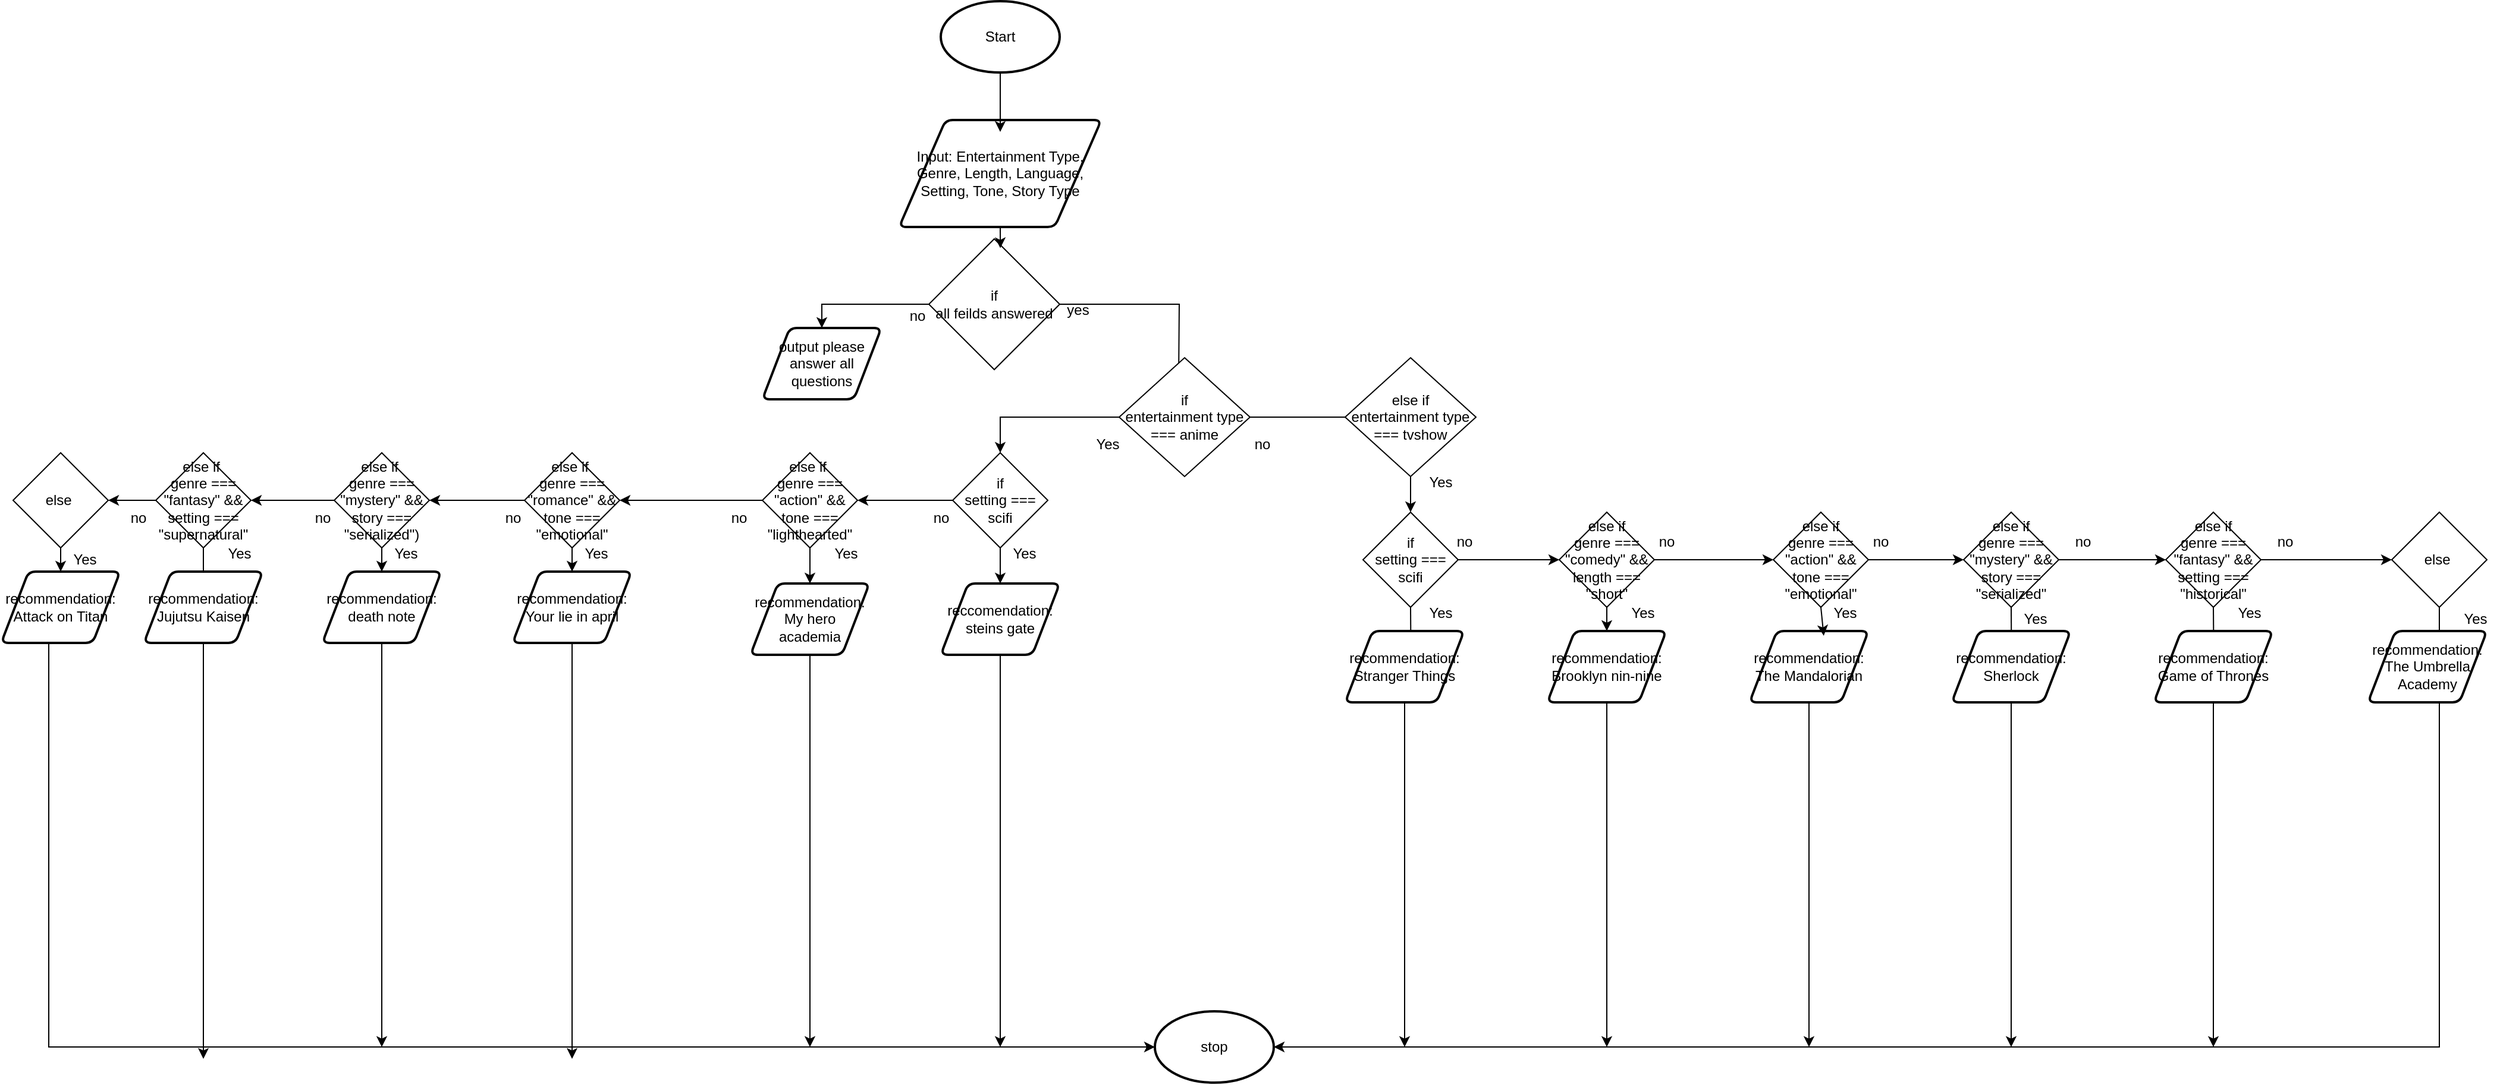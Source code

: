 <mxfile>
    <diagram id="HIP3nbAZw_EuaXWnEj3U" name="TV Show Recommender">
        <mxGraphModel dx="445" dy="371" grid="1" gridSize="10" guides="1" tooltips="1" connect="1" arrows="1" fold="1" page="1" pageScale="1" pageWidth="850" pageHeight="1100" math="0" shadow="0">
            <root>
                <mxCell id="0"/>
                <mxCell id="1" parent="0"/>
                <mxCell id="46" value="Start" style="strokeWidth=2;html=1;shape=mxgraph.flowchart.start_1;whiteSpace=wrap;" vertex="1" parent="1">
                    <mxGeometry x="1120" y="20" width="100" height="60" as="geometry"/>
                </mxCell>
                <mxCell id="47" value="&lt;span style=&quot;color: rgb(0, 0, 0);&quot;&gt;Input: Entertainment Type, Genre, Length, Language, Setting, Tone, Story Type&lt;/span&gt;" style="shape=parallelogram;html=1;strokeWidth=2;perimeter=parallelogramPerimeter;whiteSpace=wrap;rounded=1;arcSize=12;size=0.23;" vertex="1" parent="1">
                    <mxGeometry x="1085" y="120" width="170" height="90" as="geometry"/>
                </mxCell>
                <mxCell id="53" style="edgeStyle=orthogonalEdgeStyle;html=1;entryX=0.5;entryY=0;entryDx=0;entryDy=0;rounded=0;curved=0;" edge="1" parent="1" source="49" target="52">
                    <mxGeometry relative="1" as="geometry">
                        <mxPoint x="1020" y="270" as="targetPoint"/>
                    </mxGeometry>
                </mxCell>
                <mxCell id="55" style="edgeStyle=orthogonalEdgeStyle;html=1;rounded=0;curved=0;" edge="1" parent="1" source="49">
                    <mxGeometry relative="1" as="geometry">
                        <mxPoint x="1320" y="340" as="targetPoint"/>
                    </mxGeometry>
                </mxCell>
                <mxCell id="49" value="if&lt;div&gt;all feilds answered&lt;/div&gt;" style="rhombus;whiteSpace=wrap;html=1;" vertex="1" parent="1">
                    <mxGeometry x="1110" y="220" width="110" height="110" as="geometry"/>
                </mxCell>
                <mxCell id="50" value="yes" style="text;html=1;align=center;verticalAlign=middle;resizable=0;points=[];autosize=1;strokeColor=none;fillColor=none;" vertex="1" parent="1">
                    <mxGeometry x="1215" y="265" width="40" height="30" as="geometry"/>
                </mxCell>
                <mxCell id="51" value="no" style="text;html=1;align=center;verticalAlign=middle;resizable=0;points=[];autosize=1;strokeColor=none;fillColor=none;" vertex="1" parent="1">
                    <mxGeometry x="1080" y="270" width="40" height="30" as="geometry"/>
                </mxCell>
                <mxCell id="52" value="output please answer all questions" style="shape=parallelogram;html=1;strokeWidth=2;perimeter=parallelogramPerimeter;whiteSpace=wrap;rounded=1;arcSize=12;size=0.23;" vertex="1" parent="1">
                    <mxGeometry x="970" y="295" width="100" height="60" as="geometry"/>
                </mxCell>
                <mxCell id="54" style="edgeStyle=none;html=1;exitX=0.5;exitY=1;exitDx=0;exitDy=0;entryX=0.546;entryY=0.071;entryDx=0;entryDy=0;entryPerimeter=0;" edge="1" parent="1" source="47" target="49">
                    <mxGeometry relative="1" as="geometry"/>
                </mxCell>
                <mxCell id="57" style="edgeStyle=none;html=1;" edge="1" parent="1" source="56">
                    <mxGeometry relative="1" as="geometry">
                        <mxPoint x="1480" y="370" as="targetPoint"/>
                    </mxGeometry>
                </mxCell>
                <mxCell id="58" style="edgeStyle=orthogonalEdgeStyle;html=1;entryX=0.5;entryY=0;entryDx=0;entryDy=0;rounded=0;curved=0;" edge="1" parent="1" source="56" target="59">
                    <mxGeometry relative="1" as="geometry">
                        <mxPoint x="1190" y="370" as="targetPoint"/>
                    </mxGeometry>
                </mxCell>
                <mxCell id="56" value="if&lt;div&gt;entertainment type === anime&lt;/div&gt;" style="rhombus;whiteSpace=wrap;html=1;" vertex="1" parent="1">
                    <mxGeometry x="1270" y="320" width="110" height="100" as="geometry"/>
                </mxCell>
                <mxCell id="61" style="edgeStyle=none;html=1;entryX=0.5;entryY=0;entryDx=0;entryDy=0;" edge="1" parent="1" source="59" target="60">
                    <mxGeometry relative="1" as="geometry"/>
                </mxCell>
                <mxCell id="63" style="edgeStyle=none;html=1;" edge="1" parent="1" source="59">
                    <mxGeometry relative="1" as="geometry">
                        <mxPoint x="1050" y="440" as="targetPoint"/>
                    </mxGeometry>
                </mxCell>
                <mxCell id="59" value="if&lt;div&gt;setting === scifi&lt;/div&gt;" style="rhombus;whiteSpace=wrap;html=1;" vertex="1" parent="1">
                    <mxGeometry x="1130" y="400" width="80" height="80" as="geometry"/>
                </mxCell>
                <mxCell id="94" style="edgeStyle=none;html=1;" edge="1" parent="1" source="60">
                    <mxGeometry relative="1" as="geometry">
                        <mxPoint x="1170" y="900" as="targetPoint"/>
                    </mxGeometry>
                </mxCell>
                <mxCell id="60" value="reccomendation: steins gate" style="shape=parallelogram;html=1;strokeWidth=2;perimeter=parallelogramPerimeter;whiteSpace=wrap;rounded=1;arcSize=12;size=0.23;" vertex="1" parent="1">
                    <mxGeometry x="1120" y="510" width="100" height="60" as="geometry"/>
                </mxCell>
                <mxCell id="62" value="stop" style="strokeWidth=2;html=1;shape=mxgraph.flowchart.start_1;whiteSpace=wrap;" vertex="1" parent="1">
                    <mxGeometry x="1300" y="870" width="100" height="60" as="geometry"/>
                </mxCell>
                <mxCell id="65" style="edgeStyle=none;html=1;" edge="1" parent="1" source="66">
                    <mxGeometry relative="1" as="geometry">
                        <mxPoint x="1010" y="530" as="targetPoint"/>
                    </mxGeometry>
                </mxCell>
                <mxCell id="67" style="edgeStyle=none;html=1;entryX=1;entryY=0.5;entryDx=0;entryDy=0;" edge="1" parent="1" source="64" target="68">
                    <mxGeometry relative="1" as="geometry">
                        <mxPoint x="820" y="450" as="targetPoint"/>
                    </mxGeometry>
                </mxCell>
                <mxCell id="64" value="else if&amp;nbsp;&lt;div&gt;genre === &quot;action&quot; &amp;amp;&amp;amp; tone === &quot;lighthearted&quot;&lt;/div&gt;" style="rhombus;whiteSpace=wrap;html=1;" vertex="1" parent="1">
                    <mxGeometry x="970" y="400" width="80" height="80" as="geometry"/>
                </mxCell>
                <mxCell id="69" style="edgeStyle=none;html=1;" edge="1" parent="1" source="68" target="70">
                    <mxGeometry relative="1" as="geometry">
                        <mxPoint x="810" y="510" as="targetPoint"/>
                    </mxGeometry>
                </mxCell>
                <mxCell id="71" style="edgeStyle=none;html=1;" edge="1" parent="1" source="72">
                    <mxGeometry relative="1" as="geometry">
                        <mxPoint x="630" y="440" as="targetPoint"/>
                    </mxGeometry>
                </mxCell>
                <mxCell id="68" value="else if&amp;nbsp;&lt;div&gt;genre === &quot;romance&quot; &amp;amp;&amp;amp; tone === &quot;emotional&quot;&lt;/div&gt;" style="rhombus;whiteSpace=wrap;html=1;" vertex="1" parent="1">
                    <mxGeometry x="770" y="400" width="80" height="80" as="geometry"/>
                </mxCell>
                <mxCell id="91" style="edgeStyle=none;html=1;" edge="1" parent="1" source="70">
                    <mxGeometry relative="1" as="geometry">
                        <mxPoint x="810" y="910" as="targetPoint"/>
                    </mxGeometry>
                </mxCell>
                <mxCell id="70" value="recommendation: Your lie in april" style="shape=parallelogram;html=1;strokeWidth=2;perimeter=parallelogramPerimeter;whiteSpace=wrap;rounded=1;arcSize=12;size=0.23;" vertex="1" parent="1">
                    <mxGeometry x="760" y="500" width="100" height="60" as="geometry"/>
                </mxCell>
                <mxCell id="73" style="edgeStyle=none;html=1;" edge="1" parent="1" source="72" target="74">
                    <mxGeometry relative="1" as="geometry">
                        <mxPoint x="600" y="510" as="targetPoint"/>
                    </mxGeometry>
                </mxCell>
                <mxCell id="90" style="edgeStyle=none;html=1;" edge="1" parent="1" source="74">
                    <mxGeometry relative="1" as="geometry">
                        <mxPoint x="650" y="900" as="targetPoint"/>
                    </mxGeometry>
                </mxCell>
                <mxCell id="74" value="recommendation: death note" style="shape=parallelogram;html=1;strokeWidth=2;perimeter=parallelogramPerimeter;whiteSpace=wrap;rounded=1;arcSize=12;size=0.23;" vertex="1" parent="1">
                    <mxGeometry x="600" y="500" width="100" height="60" as="geometry"/>
                </mxCell>
                <mxCell id="75" value="" style="edgeStyle=none;html=1;" edge="1" parent="1" source="64" target="66">
                    <mxGeometry relative="1" as="geometry">
                        <mxPoint x="1010" y="530" as="targetPoint"/>
                        <mxPoint x="1010" y="480" as="sourcePoint"/>
                    </mxGeometry>
                </mxCell>
                <mxCell id="93" style="edgeStyle=none;html=1;" edge="1" parent="1" source="66">
                    <mxGeometry relative="1" as="geometry">
                        <mxPoint x="1010" y="900" as="targetPoint"/>
                    </mxGeometry>
                </mxCell>
                <mxCell id="66" value="recommendation: My hero academia" style="shape=parallelogram;html=1;strokeWidth=2;perimeter=parallelogramPerimeter;whiteSpace=wrap;rounded=1;arcSize=12;size=0.23;" vertex="1" parent="1">
                    <mxGeometry x="960" y="510" width="100" height="60" as="geometry"/>
                </mxCell>
                <mxCell id="79" style="edgeStyle=none;html=1;" edge="1" parent="1" source="76">
                    <mxGeometry relative="1" as="geometry">
                        <mxPoint x="500" y="510" as="targetPoint"/>
                    </mxGeometry>
                </mxCell>
                <mxCell id="81" style="edgeStyle=none;html=1;" edge="1" parent="1" source="76">
                    <mxGeometry relative="1" as="geometry">
                        <mxPoint x="420" y="440" as="targetPoint"/>
                    </mxGeometry>
                </mxCell>
                <mxCell id="76" value="else if&amp;nbsp;&lt;div&gt;genre === &quot;fantasy&quot; &amp;amp;&amp;amp; setting === &quot;supernatural&quot;&lt;/div&gt;" style="rhombus;whiteSpace=wrap;html=1;" vertex="1" parent="1">
                    <mxGeometry x="460" y="400" width="80" height="80" as="geometry"/>
                </mxCell>
                <mxCell id="77" value="" style="edgeStyle=none;html=1;" edge="1" parent="1" source="68" target="72">
                    <mxGeometry relative="1" as="geometry">
                        <mxPoint x="630" y="440" as="targetPoint"/>
                        <mxPoint x="770" y="440" as="sourcePoint"/>
                    </mxGeometry>
                </mxCell>
                <mxCell id="78" style="edgeStyle=none;html=1;entryX=1;entryY=0.5;entryDx=0;entryDy=0;" edge="1" parent="1" source="72" target="76">
                    <mxGeometry relative="1" as="geometry"/>
                </mxCell>
                <mxCell id="72" value="else if&amp;nbsp;&lt;div&gt;genre === &quot;mystery&quot; &amp;amp;&amp;amp; story === &quot;serialized&quot;)&lt;/div&gt;" style="rhombus;whiteSpace=wrap;html=1;" vertex="1" parent="1">
                    <mxGeometry x="610" y="400" width="80" height="80" as="geometry"/>
                </mxCell>
                <mxCell id="89" style="edgeStyle=none;html=1;" edge="1" parent="1" source="80">
                    <mxGeometry relative="1" as="geometry">
                        <mxPoint x="500" y="910" as="targetPoint"/>
                    </mxGeometry>
                </mxCell>
                <mxCell id="80" value="recommendation: Jujutsu Kaisen" style="shape=parallelogram;html=1;strokeWidth=2;perimeter=parallelogramPerimeter;whiteSpace=wrap;rounded=1;arcSize=12;size=0.23;" vertex="1" parent="1">
                    <mxGeometry x="450" y="500" width="100" height="60" as="geometry"/>
                </mxCell>
                <mxCell id="83" style="edgeStyle=none;html=1;" edge="1" parent="1" source="84">
                    <mxGeometry relative="1" as="geometry">
                        <mxPoint x="380" y="520" as="targetPoint"/>
                    </mxGeometry>
                </mxCell>
                <mxCell id="82" value="else&amp;nbsp;" style="rhombus;whiteSpace=wrap;html=1;" vertex="1" parent="1">
                    <mxGeometry x="340" y="400" width="80" height="80" as="geometry"/>
                </mxCell>
                <mxCell id="85" value="" style="edgeStyle=none;html=1;" edge="1" parent="1" source="82" target="84">
                    <mxGeometry relative="1" as="geometry">
                        <mxPoint x="380" y="520" as="targetPoint"/>
                        <mxPoint x="380" y="480" as="sourcePoint"/>
                    </mxGeometry>
                </mxCell>
                <mxCell id="88" style="edgeStyle=orthogonalEdgeStyle;html=1;entryX=0;entryY=0.5;entryDx=0;entryDy=0;entryPerimeter=0;elbow=vertical;rounded=0;curved=0;" edge="1" parent="1" source="84" target="62">
                    <mxGeometry relative="1" as="geometry">
                        <mxPoint x="380" y="970" as="targetPoint"/>
                        <Array as="points">
                            <mxPoint x="370" y="900"/>
                        </Array>
                    </mxGeometry>
                </mxCell>
                <mxCell id="84" value="recommendation: Attack on Titan" style="shape=parallelogram;html=1;strokeWidth=2;perimeter=parallelogramPerimeter;whiteSpace=wrap;rounded=1;arcSize=12;size=0.23;" vertex="1" parent="1">
                    <mxGeometry x="330" y="500" width="100" height="60" as="geometry"/>
                </mxCell>
                <mxCell id="95" value="Yes" style="text;html=1;align=center;verticalAlign=middle;resizable=0;points=[];autosize=1;strokeColor=none;fillColor=none;" vertex="1" parent="1">
                    <mxGeometry x="1240" y="378" width="40" height="30" as="geometry"/>
                </mxCell>
                <mxCell id="98" style="edgeStyle=none;html=1;" edge="1" parent="1" source="97">
                    <mxGeometry relative="1" as="geometry">
                        <mxPoint x="1515" y="450" as="targetPoint"/>
                    </mxGeometry>
                </mxCell>
                <mxCell id="97" value="else if&lt;div&gt;entertainment type === tvshow&lt;/div&gt;" style="rhombus;whiteSpace=wrap;html=1;" vertex="1" parent="1">
                    <mxGeometry x="1460" y="320" width="110" height="100" as="geometry"/>
                </mxCell>
                <mxCell id="104" style="edgeStyle=none;html=1;" edge="1" parent="1" source="99">
                    <mxGeometry relative="1" as="geometry">
                        <mxPoint x="1640" y="490" as="targetPoint"/>
                    </mxGeometry>
                </mxCell>
                <mxCell id="99" value="if&lt;div&gt;setting === scifi&lt;/div&gt;" style="rhombus;whiteSpace=wrap;html=1;" vertex="1" parent="1">
                    <mxGeometry x="1475" y="450" width="80" height="80" as="geometry"/>
                </mxCell>
                <mxCell id="102" style="edgeStyle=none;html=1;exitX=0.5;exitY=1;exitDx=0;exitDy=0;entryX=0.553;entryY=0.333;entryDx=0;entryDy=0;entryPerimeter=0;" edge="1" parent="1" source="99">
                    <mxGeometry relative="1" as="geometry">
                        <mxPoint x="1515.3" y="569.98" as="targetPoint"/>
                    </mxGeometry>
                </mxCell>
                <mxCell id="135" style="edgeStyle=none;html=1;" edge="1" parent="1" source="103">
                    <mxGeometry relative="1" as="geometry">
                        <mxPoint x="1510" y="900" as="targetPoint"/>
                    </mxGeometry>
                </mxCell>
                <mxCell id="103" value="recommendation: Stranger Things" style="shape=parallelogram;html=1;strokeWidth=2;perimeter=parallelogramPerimeter;whiteSpace=wrap;rounded=1;arcSize=12;size=0.23;" vertex="1" parent="1">
                    <mxGeometry x="1460" y="550" width="100" height="60" as="geometry"/>
                </mxCell>
                <mxCell id="110" style="edgeStyle=none;html=1;entryX=0;entryY=0.5;entryDx=0;entryDy=0;" edge="1" parent="1" source="106" target="108">
                    <mxGeometry relative="1" as="geometry"/>
                </mxCell>
                <mxCell id="112" style="edgeStyle=none;html=1;exitX=0.5;exitY=1;exitDx=0;exitDy=0;entryX=0.5;entryY=0;entryDx=0;entryDy=0;" edge="1" parent="1" source="106" target="107">
                    <mxGeometry relative="1" as="geometry"/>
                </mxCell>
                <mxCell id="106" value="else if&lt;div&gt;genre === &quot;comedy&quot; &amp;amp;&amp;amp; length === &quot;short&quot;&lt;/div&gt;" style="rhombus;whiteSpace=wrap;html=1;" vertex="1" parent="1">
                    <mxGeometry x="1640" y="450" width="80" height="80" as="geometry"/>
                </mxCell>
                <mxCell id="134" style="edgeStyle=none;html=1;" edge="1" parent="1" source="107">
                    <mxGeometry relative="1" as="geometry">
                        <mxPoint x="1680" y="900" as="targetPoint"/>
                    </mxGeometry>
                </mxCell>
                <mxCell id="107" value="recommendation: Brooklyn nin-nine" style="shape=parallelogram;html=1;strokeWidth=2;perimeter=parallelogramPerimeter;whiteSpace=wrap;rounded=1;arcSize=12;size=0.23;" vertex="1" parent="1">
                    <mxGeometry x="1630" y="550" width="100" height="60" as="geometry"/>
                </mxCell>
                <mxCell id="124" value="" style="edgeStyle=none;html=1;" edge="1" parent="1" source="108" target="116">
                    <mxGeometry relative="1" as="geometry"/>
                </mxCell>
                <mxCell id="108" value="else if&lt;div&gt;genre === &quot;action&quot; &amp;amp;&amp;amp; tone === &quot;emotional&quot;&lt;/div&gt;" style="rhombus;whiteSpace=wrap;html=1;" vertex="1" parent="1">
                    <mxGeometry x="1820" y="450" width="80" height="80" as="geometry"/>
                </mxCell>
                <mxCell id="133" style="edgeStyle=none;html=1;" edge="1" parent="1" source="109">
                    <mxGeometry relative="1" as="geometry">
                        <mxPoint x="1850" y="900" as="targetPoint"/>
                    </mxGeometry>
                </mxCell>
                <mxCell id="109" value="recommendation: The Mandalorian" style="shape=parallelogram;html=1;strokeWidth=2;perimeter=parallelogramPerimeter;whiteSpace=wrap;rounded=1;arcSize=12;size=0.23;" vertex="1" parent="1">
                    <mxGeometry x="1800" y="550" width="100" height="60" as="geometry"/>
                </mxCell>
                <mxCell id="115" style="edgeStyle=none;html=1;exitX=0.5;exitY=1;exitDx=0;exitDy=0;entryX=0.624;entryY=0.066;entryDx=0;entryDy=0;entryPerimeter=0;" edge="1" parent="1" source="108" target="109">
                    <mxGeometry relative="1" as="geometry"/>
                </mxCell>
                <mxCell id="123" style="edgeStyle=none;html=1;entryX=0;entryY=0.5;entryDx=0;entryDy=0;" edge="1" parent="1" source="116" target="118">
                    <mxGeometry relative="1" as="geometry"/>
                </mxCell>
                <mxCell id="116" value="else if&lt;div&gt;genre === &quot;mystery&quot; &amp;amp;&amp;amp; story === &quot;serialized&quot;&lt;/div&gt;" style="rhombus;whiteSpace=wrap;html=1;" vertex="1" parent="1">
                    <mxGeometry x="1980" y="450" width="80" height="80" as="geometry"/>
                </mxCell>
                <mxCell id="122" style="edgeStyle=none;html=1;entryX=0;entryY=0.5;entryDx=0;entryDy=0;" edge="1" parent="1" source="118" target="120">
                    <mxGeometry relative="1" as="geometry"/>
                </mxCell>
                <mxCell id="118" value="else if&lt;div&gt;genre === &quot;fantasy&quot; &amp;amp;&amp;amp; setting === &quot;historical&quot;&lt;/div&gt;" style="rhombus;whiteSpace=wrap;html=1;" vertex="1" parent="1">
                    <mxGeometry x="2150" y="450" width="80" height="80" as="geometry"/>
                </mxCell>
                <mxCell id="125" style="edgeStyle=none;html=1;exitX=0.5;exitY=1;exitDx=0;exitDy=0;" edge="1" parent="1" source="120">
                    <mxGeometry relative="1" as="geometry">
                        <mxPoint x="2380" y="560" as="targetPoint"/>
                    </mxGeometry>
                </mxCell>
                <mxCell id="120" value="else&amp;nbsp;" style="rhombus;whiteSpace=wrap;html=1;" vertex="1" parent="1">
                    <mxGeometry x="2340" y="450" width="80" height="80" as="geometry"/>
                </mxCell>
                <mxCell id="130" style="edgeStyle=elbowEdgeStyle;html=1;rounded=0;curved=0;" edge="1" parent="1" source="121" target="62">
                    <mxGeometry relative="1" as="geometry">
                        <Array as="points">
                            <mxPoint x="2380" y="900"/>
                        </Array>
                    </mxGeometry>
                </mxCell>
                <mxCell id="121" value="recommendation: The Umbrella Academy" style="shape=parallelogram;html=1;strokeWidth=2;perimeter=parallelogramPerimeter;whiteSpace=wrap;rounded=1;arcSize=12;size=0.23;" vertex="1" parent="1">
                    <mxGeometry x="2320" y="550" width="100" height="60" as="geometry"/>
                </mxCell>
                <mxCell id="126" style="edgeStyle=none;html=1;exitX=0.5;exitY=1;exitDx=0;exitDy=0;entryX=0.603;entryY=0.333;entryDx=0;entryDy=0;entryPerimeter=0;" edge="1" parent="1" source="118">
                    <mxGeometry relative="1" as="geometry">
                        <mxPoint x="2190.3" y="569.98" as="targetPoint"/>
                    </mxGeometry>
                </mxCell>
                <mxCell id="131" style="edgeStyle=none;html=1;" edge="1" parent="1" source="127">
                    <mxGeometry relative="1" as="geometry">
                        <mxPoint x="2190" y="900" as="targetPoint"/>
                    </mxGeometry>
                </mxCell>
                <mxCell id="127" value="recommendation: Game of Thrones" style="shape=parallelogram;html=1;strokeWidth=2;perimeter=parallelogramPerimeter;whiteSpace=wrap;rounded=1;arcSize=12;size=0.23;" vertex="1" parent="1">
                    <mxGeometry x="2140" y="550" width="100" height="60" as="geometry"/>
                </mxCell>
                <mxCell id="128" style="edgeStyle=none;html=1;exitX=0.5;exitY=1;exitDx=0;exitDy=0;entryX=0.503;entryY=0.5;entryDx=0;entryDy=0;entryPerimeter=0;" edge="1" parent="1" source="116">
                    <mxGeometry relative="1" as="geometry">
                        <mxPoint x="2020.3" y="580" as="targetPoint"/>
                    </mxGeometry>
                </mxCell>
                <mxCell id="132" style="edgeStyle=none;html=1;" edge="1" parent="1" source="129">
                    <mxGeometry relative="1" as="geometry">
                        <mxPoint x="2020" y="900" as="targetPoint"/>
                    </mxGeometry>
                </mxCell>
                <mxCell id="129" value="recommendation: Sherlock" style="shape=parallelogram;html=1;strokeWidth=2;perimeter=parallelogramPerimeter;whiteSpace=wrap;rounded=1;arcSize=12;size=0.23;" vertex="1" parent="1">
                    <mxGeometry x="1970" y="550" width="100" height="60" as="geometry"/>
                </mxCell>
                <mxCell id="136" value="no" style="text;html=1;align=center;verticalAlign=middle;resizable=0;points=[];autosize=1;strokeColor=none;fillColor=none;" vertex="1" parent="1">
                    <mxGeometry x="1370" y="378" width="40" height="30" as="geometry"/>
                </mxCell>
                <mxCell id="137" value="Yes" style="text;html=1;align=center;verticalAlign=middle;resizable=0;points=[];autosize=1;strokeColor=none;fillColor=none;" vertex="1" parent="1">
                    <mxGeometry x="1170" y="470" width="40" height="30" as="geometry"/>
                </mxCell>
                <mxCell id="138" value="Yes" style="text;html=1;align=center;verticalAlign=middle;resizable=0;points=[];autosize=1;strokeColor=none;fillColor=none;" vertex="1" parent="1">
                    <mxGeometry x="1020" y="470" width="40" height="30" as="geometry"/>
                </mxCell>
                <mxCell id="139" value="Yes" style="text;html=1;align=center;verticalAlign=middle;resizable=0;points=[];autosize=1;strokeColor=none;fillColor=none;" vertex="1" parent="1">
                    <mxGeometry x="810" y="470" width="40" height="30" as="geometry"/>
                </mxCell>
                <mxCell id="140" value="Yes" style="text;html=1;align=center;verticalAlign=middle;resizable=0;points=[];autosize=1;strokeColor=none;fillColor=none;" vertex="1" parent="1">
                    <mxGeometry x="650" y="470" width="40" height="30" as="geometry"/>
                </mxCell>
                <mxCell id="141" value="Yes" style="text;html=1;align=center;verticalAlign=middle;resizable=0;points=[];autosize=1;strokeColor=none;fillColor=none;" vertex="1" parent="1">
                    <mxGeometry x="510" y="470" width="40" height="30" as="geometry"/>
                </mxCell>
                <mxCell id="142" value="Yes" style="text;html=1;align=center;verticalAlign=middle;resizable=0;points=[];autosize=1;strokeColor=none;fillColor=none;" vertex="1" parent="1">
                    <mxGeometry x="380" y="475" width="40" height="30" as="geometry"/>
                </mxCell>
                <mxCell id="143" value="no" style="text;html=1;align=center;verticalAlign=middle;resizable=0;points=[];autosize=1;strokeColor=none;fillColor=none;" vertex="1" parent="1">
                    <mxGeometry x="1100" y="440" width="40" height="30" as="geometry"/>
                </mxCell>
                <mxCell id="144" value="no" style="text;html=1;align=center;verticalAlign=middle;resizable=0;points=[];autosize=1;strokeColor=none;fillColor=none;" vertex="1" parent="1">
                    <mxGeometry x="930" y="440" width="40" height="30" as="geometry"/>
                </mxCell>
                <mxCell id="145" value="no" style="text;html=1;align=center;verticalAlign=middle;resizable=0;points=[];autosize=1;strokeColor=none;fillColor=none;" vertex="1" parent="1">
                    <mxGeometry x="740" y="440" width="40" height="30" as="geometry"/>
                </mxCell>
                <mxCell id="146" value="no" style="text;html=1;align=center;verticalAlign=middle;resizable=0;points=[];autosize=1;strokeColor=none;fillColor=none;" vertex="1" parent="1">
                    <mxGeometry x="580" y="440" width="40" height="30" as="geometry"/>
                </mxCell>
                <mxCell id="147" value="no" style="text;html=1;align=center;verticalAlign=middle;resizable=0;points=[];autosize=1;strokeColor=none;fillColor=none;" vertex="1" parent="1">
                    <mxGeometry x="425" y="440" width="40" height="30" as="geometry"/>
                </mxCell>
                <mxCell id="148" value="Yes" style="text;html=1;align=center;verticalAlign=middle;resizable=0;points=[];autosize=1;strokeColor=none;fillColor=none;" vertex="1" parent="1">
                    <mxGeometry x="1520" y="410" width="40" height="30" as="geometry"/>
                </mxCell>
                <mxCell id="149" value="Yes" style="text;html=1;align=center;verticalAlign=middle;resizable=0;points=[];autosize=1;strokeColor=none;fillColor=none;" vertex="1" parent="1">
                    <mxGeometry x="1520" y="520" width="40" height="30" as="geometry"/>
                </mxCell>
                <mxCell id="150" value="Yes" style="text;html=1;align=center;verticalAlign=middle;resizable=0;points=[];autosize=1;strokeColor=none;fillColor=none;" vertex="1" parent="1">
                    <mxGeometry x="1690" y="520" width="40" height="30" as="geometry"/>
                </mxCell>
                <mxCell id="151" value="Yes" style="text;html=1;align=center;verticalAlign=middle;resizable=0;points=[];autosize=1;strokeColor=none;fillColor=none;" vertex="1" parent="1">
                    <mxGeometry x="1860" y="520" width="40" height="30" as="geometry"/>
                </mxCell>
                <mxCell id="152" value="Yes" style="text;html=1;align=center;verticalAlign=middle;resizable=0;points=[];autosize=1;strokeColor=none;fillColor=none;" vertex="1" parent="1">
                    <mxGeometry x="2020" y="525" width="40" height="30" as="geometry"/>
                </mxCell>
                <mxCell id="153" value="Yes" style="text;html=1;align=center;verticalAlign=middle;resizable=0;points=[];autosize=1;strokeColor=none;fillColor=none;" vertex="1" parent="1">
                    <mxGeometry x="2200" y="520" width="40" height="30" as="geometry"/>
                </mxCell>
                <mxCell id="154" value="Yes" style="text;html=1;align=center;verticalAlign=middle;resizable=0;points=[];autosize=1;strokeColor=none;fillColor=none;" vertex="1" parent="1">
                    <mxGeometry x="2390" y="525" width="40" height="30" as="geometry"/>
                </mxCell>
                <mxCell id="155" value="no" style="text;html=1;align=center;verticalAlign=middle;resizable=0;points=[];autosize=1;strokeColor=none;fillColor=none;" vertex="1" parent="1">
                    <mxGeometry x="1540" y="460" width="40" height="30" as="geometry"/>
                </mxCell>
                <mxCell id="156" value="no" style="text;html=1;align=center;verticalAlign=middle;resizable=0;points=[];autosize=1;strokeColor=none;fillColor=none;" vertex="1" parent="1">
                    <mxGeometry x="1710" y="460" width="40" height="30" as="geometry"/>
                </mxCell>
                <mxCell id="157" value="no" style="text;html=1;align=center;verticalAlign=middle;resizable=0;points=[];autosize=1;strokeColor=none;fillColor=none;" vertex="1" parent="1">
                    <mxGeometry x="1890" y="460" width="40" height="30" as="geometry"/>
                </mxCell>
                <mxCell id="158" value="no" style="text;html=1;align=center;verticalAlign=middle;resizable=0;points=[];autosize=1;strokeColor=none;fillColor=none;" vertex="1" parent="1">
                    <mxGeometry x="2060" y="460" width="40" height="30" as="geometry"/>
                </mxCell>
                <mxCell id="163" value="no" style="text;html=1;align=center;verticalAlign=middle;resizable=0;points=[];autosize=1;strokeColor=none;fillColor=none;" vertex="1" parent="1">
                    <mxGeometry x="2230" y="460" width="40" height="30" as="geometry"/>
                </mxCell>
                <mxCell id="164" style="edgeStyle=none;html=1;entryX=0.5;entryY=0.111;entryDx=0;entryDy=0;entryPerimeter=0;" edge="1" parent="1" source="46" target="47">
                    <mxGeometry relative="1" as="geometry"/>
                </mxCell>
            </root>
        </mxGraphModel>
    </diagram>
</mxfile>